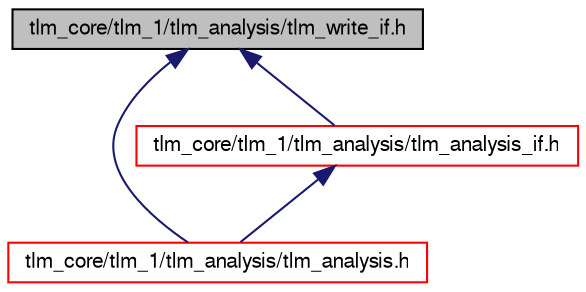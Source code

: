 digraph G
{
  edge [fontname="FreeSans",fontsize="10",labelfontname="FreeSans",labelfontsize="10"];
  node [fontname="FreeSans",fontsize="10",shape=record];
  Node1 [label="tlm_core/tlm_1/tlm_analysis/tlm_write_if.h",height=0.2,width=0.4,color="black", fillcolor="grey75", style="filled" fontcolor="black"];
  Node1 -> Node2 [dir=back,color="midnightblue",fontsize="10",style="solid",fontname="FreeSans"];
  Node2 [label="tlm_core/tlm_1/tlm_analysis/tlm_analysis.h",height=0.2,width=0.4,color="red", fillcolor="white", style="filled",URL="$a00123.html"];
  Node1 -> Node3 [dir=back,color="midnightblue",fontsize="10",style="solid",fontname="FreeSans"];
  Node3 [label="tlm_core/tlm_1/tlm_analysis/tlm_analysis_if.h",height=0.2,width=0.4,color="red", fillcolor="white", style="filled",URL="$a00125.html"];
  Node3 -> Node2 [dir=back,color="midnightblue",fontsize="10",style="solid",fontname="FreeSans"];
}
